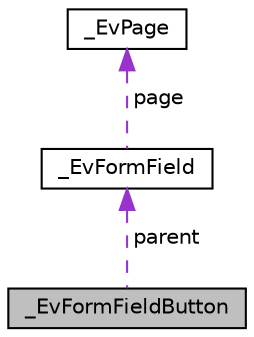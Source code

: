 digraph "_EvFormFieldButton"
{
  edge [fontname="Helvetica",fontsize="10",labelfontname="Helvetica",labelfontsize="10"];
  node [fontname="Helvetica",fontsize="10",shape=record];
  Node1 [label="_EvFormFieldButton",height=0.2,width=0.4,color="black", fillcolor="grey75", style="filled" fontcolor="black"];
  Node2 -> Node1 [dir="back",color="darkorchid3",fontsize="10",style="dashed",label=" parent" ,fontname="Helvetica"];
  Node2 [label="_EvFormField",height=0.2,width=0.4,color="black", fillcolor="white", style="filled",URL="$d7/d63/struct__EvFormField.html"];
  Node3 -> Node2 [dir="back",color="darkorchid3",fontsize="10",style="dashed",label=" page" ,fontname="Helvetica"];
  Node3 [label="_EvPage",height=0.2,width=0.4,color="black", fillcolor="white", style="filled",URL="$dd/dcb/struct__EvPage.html"];
}

